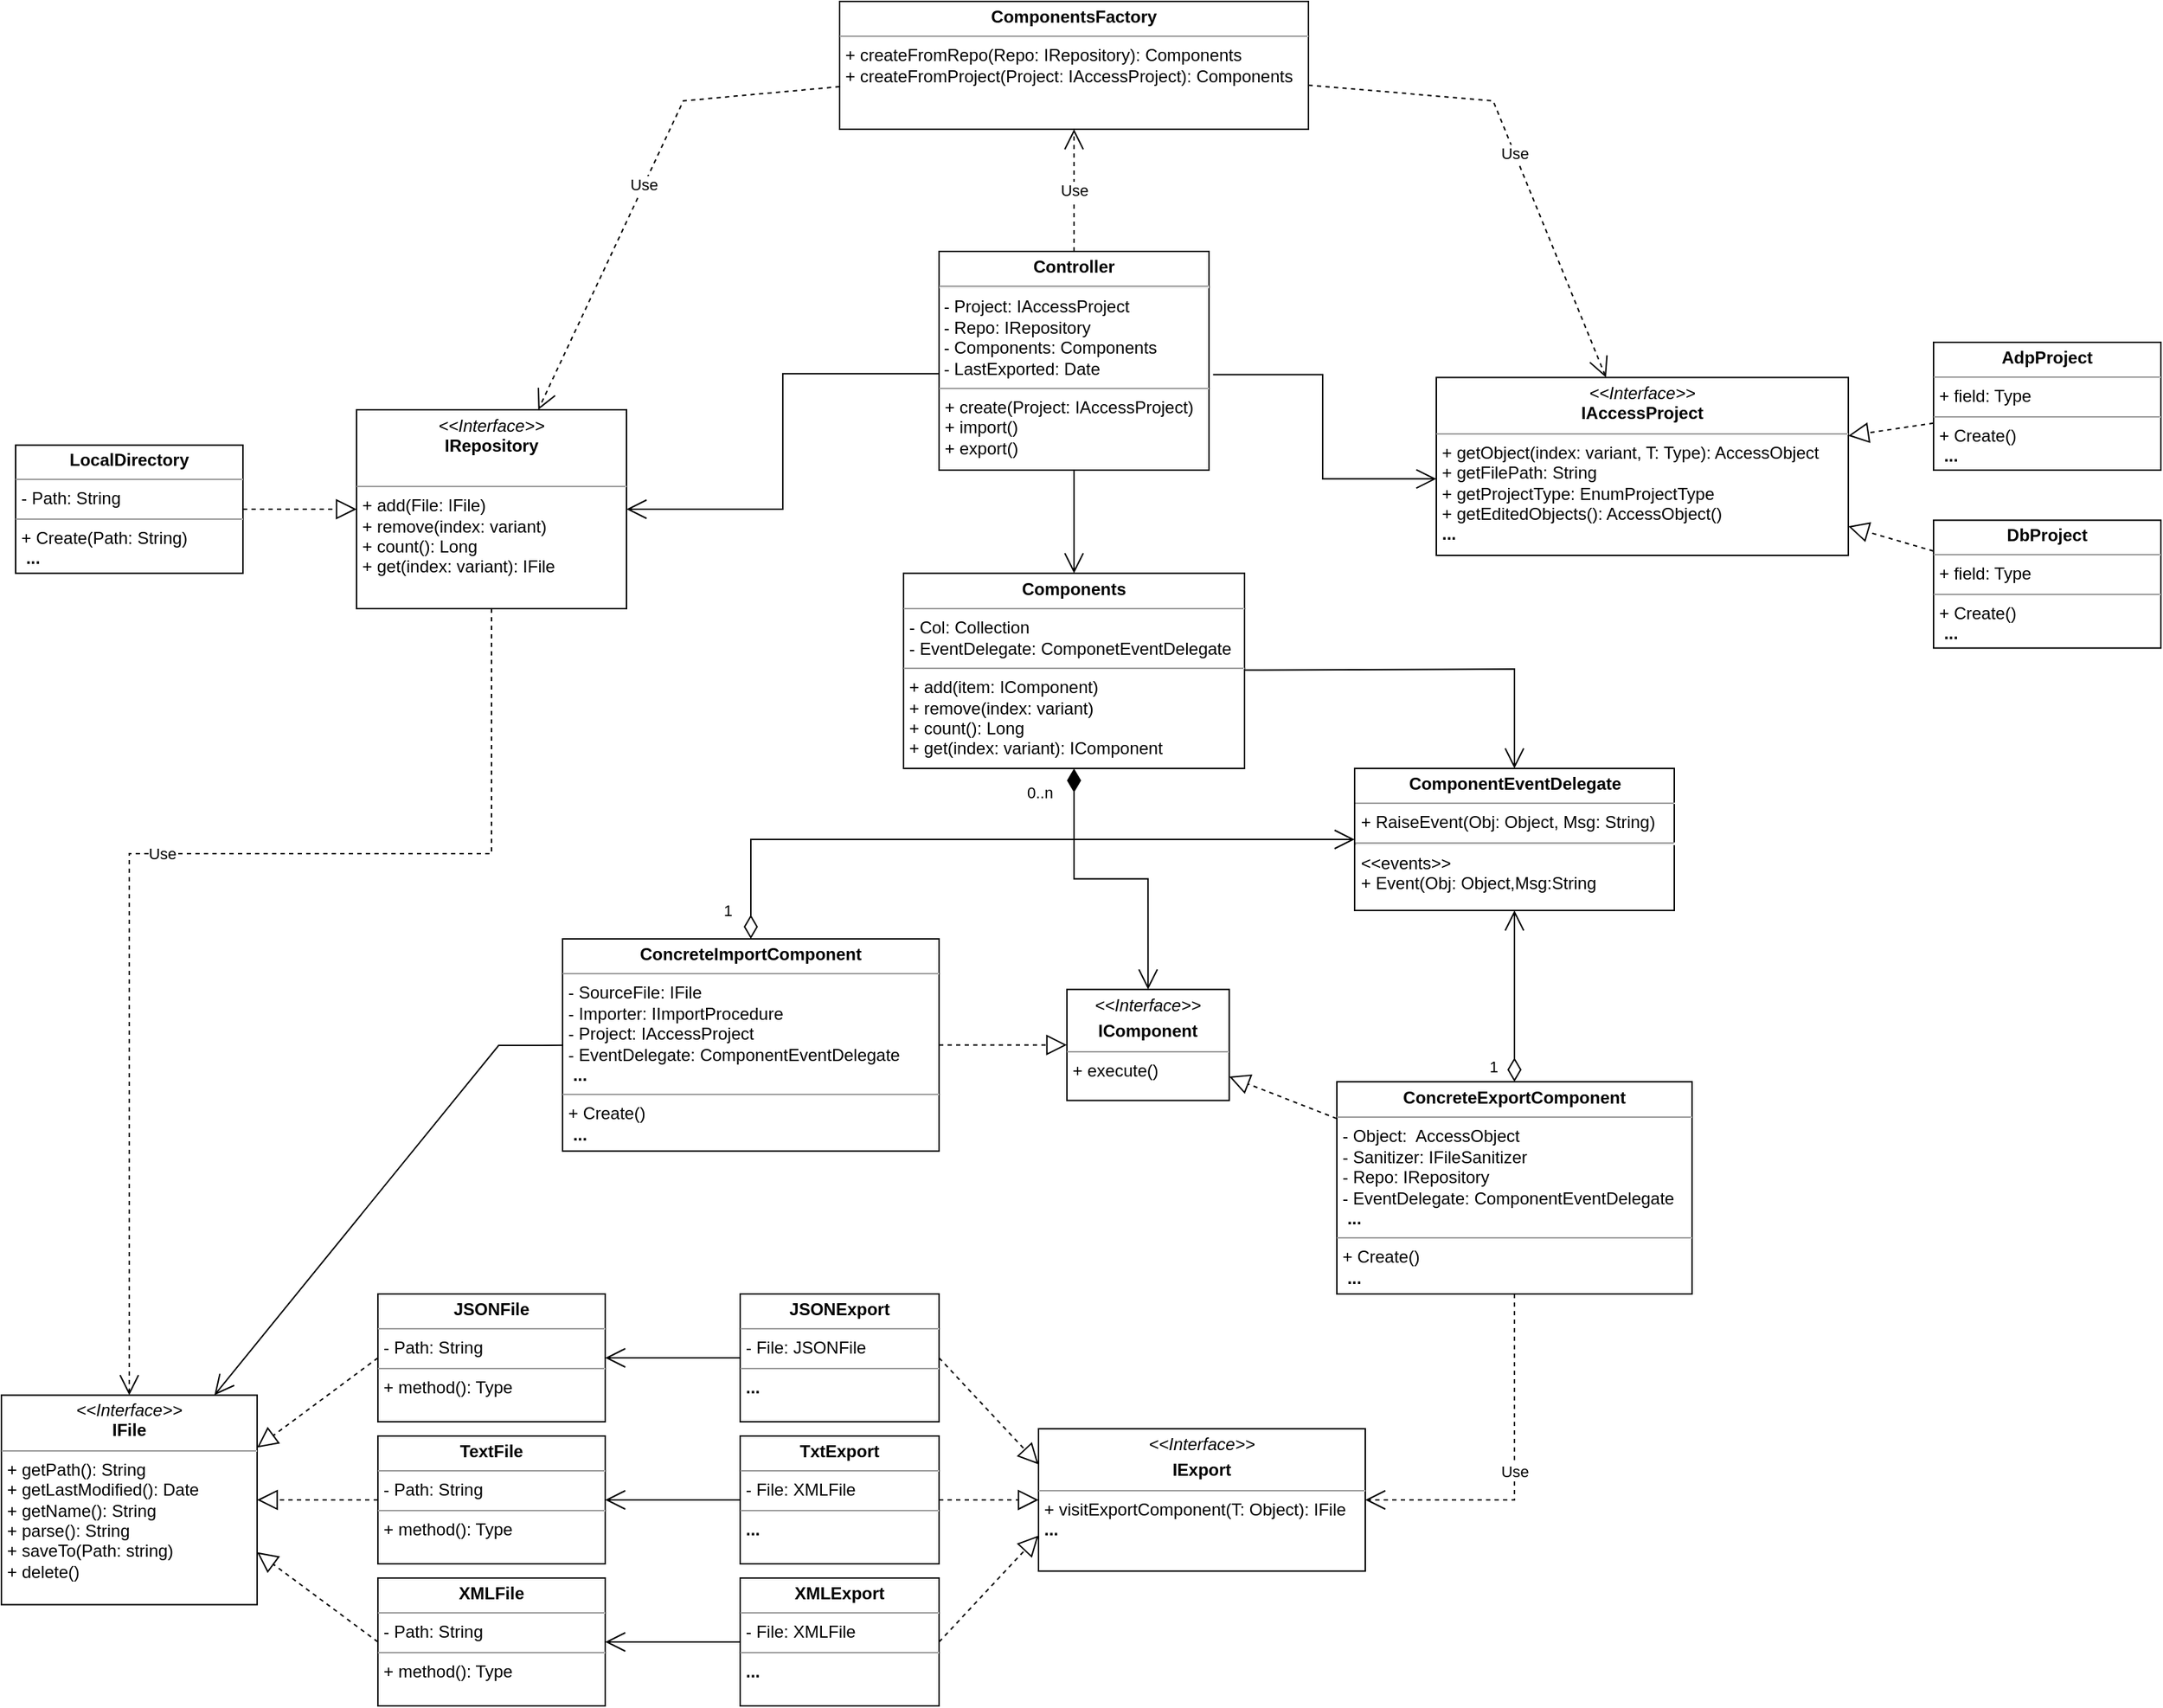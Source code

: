 <mxfile version="18.1.3" type="github">
  <diagram id="GSt9h3kdruzZYrg413bn" name="Page-1">
    <mxGraphModel dx="2912" dy="1122" grid="1" gridSize="10" guides="1" tooltips="1" connect="1" arrows="1" fold="1" page="1" pageScale="1" pageWidth="850" pageHeight="1100" math="0" shadow="0">
      <root>
        <mxCell id="0" />
        <mxCell id="1" parent="0" />
        <mxCell id="WnzBWXYESNA9fN1IJzue-1" value="&lt;p style=&quot;margin:0px;margin-top:4px;text-align:center;&quot;&gt;&lt;i&gt;&amp;lt;&amp;lt;Interface&amp;gt;&amp;gt;&lt;b&gt;&lt;br&gt;&lt;/b&gt;&lt;/i&gt;&lt;b&gt;IAccessProject&lt;/b&gt;&lt;/p&gt;&lt;hr size=&quot;1&quot;&gt;&lt;p style=&quot;margin:0px;margin-left:4px;&quot;&gt;+ getObject(index: variant, T: Type): AccessObject&lt;/p&gt;&lt;p style=&quot;margin:0px;margin-left:4px;&quot;&gt;+ getFilePath: String&lt;/p&gt;&lt;p style=&quot;margin:0px;margin-left:4px;&quot;&gt;+ getProjectType: EnumProjectType&lt;/p&gt;&lt;p style=&quot;margin:0px;margin-left:4px;&quot;&gt;+ getEditedObjects(): AccessObject()&lt;/p&gt;&lt;p style=&quot;margin:0px;margin-left:4px;&quot;&gt;&lt;b&gt;...&lt;/b&gt;&lt;/p&gt;" style="verticalAlign=top;align=left;overflow=fill;fontSize=12;fontFamily=Helvetica;html=1;" parent="1" vertex="1">
          <mxGeometry x="260" y="584.75" width="290" height="125.25" as="geometry" />
        </mxCell>
        <mxCell id="WnzBWXYESNA9fN1IJzue-2" value="&lt;p style=&quot;margin:0px;margin-top:4px;text-align:center;&quot;&gt;&lt;b&gt;Controller&lt;/b&gt;&lt;/p&gt;&lt;hr&gt;&amp;nbsp;- Project: IAccessProject&lt;br&gt;&amp;nbsp;- Repo: IRepository&lt;br&gt;&amp;nbsp;- Components: Components&lt;br&gt;&amp;nbsp;- LastExported: Date&lt;br&gt;&lt;hr size=&quot;1&quot;&gt;&lt;p style=&quot;margin:0px;margin-left:4px;&quot;&gt;+ create(Project: IAccessProject)&lt;/p&gt;&lt;p style=&quot;margin:0px;margin-left:4px;&quot;&gt;+ import()&lt;/p&gt;&lt;p style=&quot;margin:0px;margin-left:4px;&quot;&gt;+ export()&lt;/p&gt;&lt;p style=&quot;margin:0px;margin-left:4px;&quot;&gt;&amp;nbsp;&lt;b&gt;...&lt;/b&gt;&lt;/p&gt;" style="verticalAlign=top;align=left;overflow=fill;fontSize=12;fontFamily=Helvetica;html=1;" parent="1" vertex="1">
          <mxGeometry x="-90" y="496" width="190" height="154" as="geometry" />
        </mxCell>
        <mxCell id="WnzBWXYESNA9fN1IJzue-3" value="" style="endArrow=open;html=1;endSize=12;startArrow=none;startSize=14;startFill=0;edgeStyle=orthogonalEdgeStyle;align=left;verticalAlign=bottom;rounded=0;exitX=1.015;exitY=0.563;exitDx=0;exitDy=0;exitPerimeter=0;entryX=0;entryY=0.57;entryDx=0;entryDy=0;entryPerimeter=0;" parent="1" source="WnzBWXYESNA9fN1IJzue-2" target="WnzBWXYESNA9fN1IJzue-1" edge="1">
          <mxGeometry x="-0.591" y="23" relative="1" as="geometry">
            <mxPoint x="370" y="601" as="sourcePoint" />
            <mxPoint x="440" y="601" as="targetPoint" />
            <mxPoint as="offset" />
          </mxGeometry>
        </mxCell>
        <mxCell id="RyFp8Hne5gM-qIEVJRmz-10" value="" style="endArrow=block;dashed=1;endFill=0;endSize=12;html=1;rounded=0;" parent="1" source="-e69BzaJEu7stf-u7tZh-8" target="WnzBWXYESNA9fN1IJzue-1" edge="1">
          <mxGeometry width="160" relative="1" as="geometry">
            <mxPoint x="610" y="637.75" as="sourcePoint" />
            <mxPoint x="550" y="690" as="targetPoint" />
          </mxGeometry>
        </mxCell>
        <mxCell id="RyFp8Hne5gM-qIEVJRmz-11" value="" style="endArrow=block;dashed=1;endFill=0;endSize=12;html=1;rounded=0;" parent="1" source="-e69BzaJEu7stf-u7tZh-9" target="WnzBWXYESNA9fN1IJzue-1" edge="1">
          <mxGeometry width="160" relative="1" as="geometry">
            <mxPoint x="610" y="758" as="sourcePoint" />
            <mxPoint x="550" y="690" as="targetPoint" />
          </mxGeometry>
        </mxCell>
        <mxCell id="RyFp8Hne5gM-qIEVJRmz-46" value="&lt;p style=&quot;margin:0px;margin-top:4px;text-align:center;&quot;&gt;&lt;b&gt;ConcreteExportComponent&lt;/b&gt;&lt;/p&gt;&lt;hr size=&quot;1&quot;&gt;&lt;p style=&quot;margin:0px;margin-left:4px;&quot;&gt;- Object:&amp;nbsp; AccessObject&lt;/p&gt;&lt;p style=&quot;margin:0px;margin-left:4px;&quot;&gt;- Sanitizer: IFileSanitizer&lt;/p&gt;&lt;p style=&quot;margin:0px;margin-left:4px;&quot;&gt;- Repo: IRepository&lt;/p&gt;&lt;p style=&quot;margin:0px;margin-left:4px;&quot;&gt;- EventDelegate: ComponentEventDelegate&lt;/p&gt;&lt;p style=&quot;margin:0px;margin-left:4px;&quot;&gt;&lt;span style=&quot;background-color: initial;&quot;&gt;&amp;nbsp;&lt;/span&gt;&lt;b style=&quot;background-color: initial;&quot;&gt;...&lt;/b&gt;&lt;br&gt;&lt;/p&gt;&lt;hr size=&quot;1&quot;&gt;&lt;p style=&quot;margin:0px;margin-left:4px;&quot;&gt;+ Create()&lt;/p&gt;&lt;p style=&quot;margin:0px;margin-left:4px;&quot;&gt;&amp;nbsp;&lt;b&gt;...&lt;/b&gt;&lt;/p&gt;" style="verticalAlign=top;align=left;overflow=fill;fontSize=12;fontFamily=Helvetica;html=1;" parent="1" vertex="1">
          <mxGeometry x="190" y="1080.61" width="250" height="149.39" as="geometry" />
        </mxCell>
        <mxCell id="RyFp8Hne5gM-qIEVJRmz-47" value="&lt;p style=&quot;margin:0px;margin-top:4px;text-align:center;&quot;&gt;&lt;i&gt;&amp;lt;&amp;lt;Interface&amp;gt;&amp;gt;&lt;/i&gt;&lt;br&gt;&lt;/p&gt;&lt;p style=&quot;margin:0px;margin-top:4px;text-align:center;&quot;&gt;&lt;b&gt;IComponent&lt;/b&gt;&lt;/p&gt;&lt;hr size=&quot;1&quot;&gt;&lt;p style=&quot;margin: 0px 0px 0px 4px;&quot;&gt;+ execute()&lt;/p&gt;&lt;p style=&quot;margin:0px;margin-left:4px;&quot;&gt;&lt;br&gt;&lt;/p&gt;" style="verticalAlign=top;align=left;overflow=fill;fontSize=12;fontFamily=Helvetica;html=1;" parent="1" vertex="1">
          <mxGeometry y="1015.62" width="114.25" height="78.16" as="geometry" />
        </mxCell>
        <mxCell id="RyFp8Hne5gM-qIEVJRmz-50" value="" style="endArrow=block;dashed=1;endFill=0;endSize=12;html=1;rounded=0;" parent="1" source="RyFp8Hne5gM-qIEVJRmz-46" target="RyFp8Hne5gM-qIEVJRmz-47" edge="1">
          <mxGeometry width="160" relative="1" as="geometry">
            <mxPoint x="170" y="937.5" as="sourcePoint" />
            <mxPoint x="625" y="1022.5" as="targetPoint" />
          </mxGeometry>
        </mxCell>
        <mxCell id="RyFp8Hne5gM-qIEVJRmz-54" value="&lt;p style=&quot;margin:0px;margin-top:4px;text-align:center;&quot;&gt;&lt;i&gt;&amp;lt;&amp;lt;Interface&amp;gt;&amp;gt;&lt;/i&gt;&lt;br&gt;&lt;/p&gt;&lt;p style=&quot;margin:0px;margin-top:4px;text-align:center;&quot;&gt;&lt;b&gt;IExport&lt;/b&gt;&lt;/p&gt;&lt;hr size=&quot;1&quot;&gt;&lt;p style=&quot;margin:0px;margin-left:4px;&quot;&gt;+ visitExportComponent(T: Object): IFile&lt;br&gt;&lt;/p&gt;&lt;p style=&quot;margin:0px;margin-left:4px;&quot;&gt;&lt;b style=&quot;background-color: initial;&quot;&gt;...&lt;/b&gt;&lt;br&gt;&lt;/p&gt;" style="verticalAlign=top;align=left;overflow=fill;fontSize=12;fontFamily=Helvetica;html=1;" parent="1" vertex="1">
          <mxGeometry x="-20" y="1324.88" width="230" height="100.25" as="geometry" />
        </mxCell>
        <mxCell id="RyFp8Hne5gM-qIEVJRmz-55" value="&lt;p style=&quot;margin:0px;margin-top:4px;text-align:center;&quot;&gt;&lt;b&gt;XMLExport&lt;/b&gt;&lt;/p&gt;&lt;hr size=&quot;1&quot;&gt;&lt;p style=&quot;margin:0px;margin-left:4px;&quot;&gt;- File: XMLFile&lt;/p&gt;&lt;hr size=&quot;1&quot;&gt;&lt;p style=&quot;margin: 0px 0px 0px 4px;&quot;&gt;&lt;b&gt;...&lt;/b&gt;&lt;/p&gt;" style="verticalAlign=top;align=left;overflow=fill;fontSize=12;fontFamily=Helvetica;html=1;" parent="1" vertex="1">
          <mxGeometry x="-230" y="1430" width="140" height="90" as="geometry" />
        </mxCell>
        <mxCell id="RyFp8Hne5gM-qIEVJRmz-56" value="&lt;p style=&quot;margin:0px;margin-top:4px;text-align:center;&quot;&gt;&lt;b&gt;JSONExport&lt;/b&gt;&lt;/p&gt;&lt;hr size=&quot;1&quot;&gt;&lt;p style=&quot;margin:0px;margin-left:4px;&quot;&gt;- File: JSONFile&lt;/p&gt;&lt;hr size=&quot;1&quot;&gt;&lt;p style=&quot;margin:0px;margin-left:4px;&quot;&gt;&lt;b style=&quot;background-color: initial;&quot;&gt;...&lt;/b&gt;&lt;br&gt;&lt;/p&gt;" style="verticalAlign=top;align=left;overflow=fill;fontSize=12;fontFamily=Helvetica;html=1;" parent="1" vertex="1">
          <mxGeometry x="-230" y="1230" width="140" height="90" as="geometry" />
        </mxCell>
        <mxCell id="RyFp8Hne5gM-qIEVJRmz-58" value="" style="endArrow=block;dashed=1;endFill=0;endSize=12;html=1;rounded=0;entryX=0;entryY=0.25;entryDx=0;entryDy=0;exitX=1;exitY=0.5;exitDx=0;exitDy=0;" parent="1" source="RyFp8Hne5gM-qIEVJRmz-56" target="RyFp8Hne5gM-qIEVJRmz-54" edge="1">
          <mxGeometry width="160" relative="1" as="geometry">
            <mxPoint x="-70" y="1365.25" as="sourcePoint" />
            <mxPoint x="90" y="1365.25" as="targetPoint" />
          </mxGeometry>
        </mxCell>
        <mxCell id="RyFp8Hne5gM-qIEVJRmz-59" value="" style="endArrow=block;dashed=1;endFill=0;endSize=12;html=1;rounded=0;entryX=0;entryY=0.75;entryDx=0;entryDy=0;exitX=1;exitY=0.5;exitDx=0;exitDy=0;" parent="1" source="RyFp8Hne5gM-qIEVJRmz-55" target="RyFp8Hne5gM-qIEVJRmz-54" edge="1">
          <mxGeometry width="160" relative="1" as="geometry">
            <mxPoint x="55" y="1412.25" as="sourcePoint" />
            <mxPoint x="120" y="1342.25" as="targetPoint" />
          </mxGeometry>
        </mxCell>
        <mxCell id="RyFp8Hne5gM-qIEVJRmz-67" value="&lt;p style=&quot;margin:0px;margin-top:4px;text-align:center;&quot;&gt;&lt;i&gt;&amp;lt;&amp;lt;Interface&amp;gt;&amp;gt;&lt;/i&gt;&lt;br&gt;&lt;b&gt;IFile&lt;/b&gt;&lt;/p&gt;&lt;hr size=&quot;1&quot;&gt;&lt;p style=&quot;margin:0px;margin-left:4px;&quot;&gt;+ getPath(): String&lt;/p&gt;&lt;p style=&quot;margin:0px;margin-left:4px;&quot;&gt;+ getLastModified(): Date&lt;/p&gt;&lt;p style=&quot;margin:0px;margin-left:4px;&quot;&gt;+ getName(): String&lt;/p&gt;&lt;p style=&quot;margin:0px;margin-left:4px;&quot;&gt;&lt;span style=&quot;background-color: initial;&quot;&gt;+ parse(): String&lt;/span&gt;&lt;/p&gt;&lt;p style=&quot;margin:0px;margin-left:4px;&quot;&gt;+ saveTo(Path: string)&lt;/p&gt;&lt;p style=&quot;margin:0px;margin-left:4px;&quot;&gt;+ delete()&lt;/p&gt;" style="verticalAlign=top;align=left;overflow=fill;fontSize=12;fontFamily=Helvetica;html=1;" parent="1" vertex="1">
          <mxGeometry x="-750" y="1301.25" width="180" height="147.5" as="geometry" />
        </mxCell>
        <mxCell id="RyFp8Hne5gM-qIEVJRmz-68" value="&lt;p style=&quot;margin:0px;margin-top:4px;text-align:center;&quot;&gt;&lt;b&gt;JSONFile&lt;/b&gt;&lt;/p&gt;&lt;hr size=&quot;1&quot;&gt;&lt;p style=&quot;margin:0px;margin-left:4px;&quot;&gt;- Path: String&lt;/p&gt;&lt;hr size=&quot;1&quot;&gt;&lt;p style=&quot;margin:0px;margin-left:4px;&quot;&gt;+ method(): Type&lt;/p&gt;" style="verticalAlign=top;align=left;overflow=fill;fontSize=12;fontFamily=Helvetica;html=1;" parent="1" vertex="1">
          <mxGeometry x="-485" y="1230" width="160" height="90" as="geometry" />
        </mxCell>
        <mxCell id="RyFp8Hne5gM-qIEVJRmz-69" value="&lt;p style=&quot;margin:0px;margin-top:4px;text-align:center;&quot;&gt;&lt;b&gt;XMLFile&lt;/b&gt;&lt;/p&gt;&lt;hr size=&quot;1&quot;&gt;&lt;p style=&quot;margin:0px;margin-left:4px;&quot;&gt;- Path: String&lt;/p&gt;&lt;hr size=&quot;1&quot;&gt;&lt;p style=&quot;margin:0px;margin-left:4px;&quot;&gt;+ method(): Type&lt;/p&gt;" style="verticalAlign=top;align=left;overflow=fill;fontSize=12;fontFamily=Helvetica;html=1;" parent="1" vertex="1">
          <mxGeometry x="-485" y="1430" width="160" height="90" as="geometry" />
        </mxCell>
        <mxCell id="RyFp8Hne5gM-qIEVJRmz-70" value="&lt;p style=&quot;margin:0px;margin-top:4px;text-align:center;&quot;&gt;&lt;b&gt;TextFile&lt;/b&gt;&lt;/p&gt;&lt;hr size=&quot;1&quot;&gt;&lt;p style=&quot;margin:0px;margin-left:4px;&quot;&gt;- Path: String&lt;/p&gt;&lt;hr size=&quot;1&quot;&gt;&lt;p style=&quot;margin:0px;margin-left:4px;&quot;&gt;+ method(): Type&lt;/p&gt;" style="verticalAlign=top;align=left;overflow=fill;fontSize=12;fontFamily=Helvetica;html=1;" parent="1" vertex="1">
          <mxGeometry x="-485" y="1330" width="160" height="90" as="geometry" />
        </mxCell>
        <mxCell id="RyFp8Hne5gM-qIEVJRmz-71" value="" style="endArrow=block;dashed=1;endFill=0;endSize=12;html=1;rounded=0;entryX=1;entryY=0.5;entryDx=0;entryDy=0;exitX=0;exitY=0.5;exitDx=0;exitDy=0;" parent="1" source="RyFp8Hne5gM-qIEVJRmz-70" target="RyFp8Hne5gM-qIEVJRmz-67" edge="1">
          <mxGeometry width="160" relative="1" as="geometry">
            <mxPoint x="-860" y="1331.25" as="sourcePoint" />
            <mxPoint x="-700" y="1331.25" as="targetPoint" />
          </mxGeometry>
        </mxCell>
        <mxCell id="RyFp8Hne5gM-qIEVJRmz-72" value="" style="endArrow=block;dashed=1;endFill=0;endSize=12;html=1;rounded=0;exitX=0;exitY=0.5;exitDx=0;exitDy=0;entryX=1;entryY=0.25;entryDx=0;entryDy=0;" parent="1" source="RyFp8Hne5gM-qIEVJRmz-68" target="RyFp8Hne5gM-qIEVJRmz-67" edge="1">
          <mxGeometry width="160" relative="1" as="geometry">
            <mxPoint x="-860" y="1331.25" as="sourcePoint" />
            <mxPoint x="-680" y="1246.25" as="targetPoint" />
          </mxGeometry>
        </mxCell>
        <mxCell id="RyFp8Hne5gM-qIEVJRmz-73" value="" style="endArrow=block;dashed=1;endFill=0;endSize=12;html=1;rounded=0;entryX=1;entryY=0.75;entryDx=0;entryDy=0;exitX=0;exitY=0.5;exitDx=0;exitDy=0;" parent="1" source="RyFp8Hne5gM-qIEVJRmz-69" target="RyFp8Hne5gM-qIEVJRmz-67" edge="1">
          <mxGeometry width="160" relative="1" as="geometry">
            <mxPoint x="-750" y="1256.25" as="sourcePoint" />
            <mxPoint x="-670" y="1256.25" as="targetPoint" />
          </mxGeometry>
        </mxCell>
        <mxCell id="-e69BzaJEu7stf-u7tZh-7" value="0..n" style="endArrow=open;html=1;endSize=12;startArrow=diamondThin;startSize=14;startFill=1;edgeStyle=orthogonalEdgeStyle;align=left;verticalAlign=bottom;rounded=0;entryX=0.5;entryY=0;entryDx=0;entryDy=0;" parent="1" source="rO3ZN0b0dXbY5rwRBVq8-16" target="RyFp8Hne5gM-qIEVJRmz-47" edge="1">
          <mxGeometry x="-0.75" y="-35" relative="1" as="geometry">
            <mxPoint x="250" y="912.5" as="sourcePoint" />
            <mxPoint x="410" y="912.5" as="targetPoint" />
            <mxPoint as="offset" />
          </mxGeometry>
        </mxCell>
        <mxCell id="-e69BzaJEu7stf-u7tZh-8" value="&lt;p style=&quot;margin:0px;margin-top:4px;text-align:center;&quot;&gt;&lt;b&gt;AdpProject&lt;/b&gt;&lt;/p&gt;&lt;hr size=&quot;1&quot;&gt;&lt;p style=&quot;margin:0px;margin-left:4px;&quot;&gt;+ field: Type&lt;/p&gt;&lt;hr size=&quot;1&quot;&gt;&lt;p style=&quot;margin: 0px 0px 0px 4px;&quot;&gt;+ Create()&lt;/p&gt;&lt;p style=&quot;margin: 0px 0px 0px 4px;&quot;&gt;&amp;nbsp;&lt;b&gt;...&lt;/b&gt;&lt;/p&gt;" style="verticalAlign=top;align=left;overflow=fill;fontSize=12;fontFamily=Helvetica;html=1;" parent="1" vertex="1">
          <mxGeometry x="610" y="560" width="160" height="90" as="geometry" />
        </mxCell>
        <mxCell id="-e69BzaJEu7stf-u7tZh-9" value="&lt;p style=&quot;margin:0px;margin-top:4px;text-align:center;&quot;&gt;&lt;b&gt;DbProject&lt;/b&gt;&lt;/p&gt;&lt;hr size=&quot;1&quot;&gt;&lt;p style=&quot;margin:0px;margin-left:4px;&quot;&gt;+ field: Type&lt;/p&gt;&lt;hr size=&quot;1&quot;&gt;&lt;p style=&quot;margin:0px;margin-left:4px;&quot;&gt;+ Create()&lt;/p&gt;&lt;p style=&quot;margin:0px;margin-left:4px;&quot;&gt;&amp;nbsp;&lt;b&gt;...&lt;/b&gt;&lt;/p&gt;" style="verticalAlign=top;align=left;overflow=fill;fontSize=12;fontFamily=Helvetica;html=1;" parent="1" vertex="1">
          <mxGeometry x="610" y="685.25" width="160" height="90" as="geometry" />
        </mxCell>
        <mxCell id="-e69BzaJEu7stf-u7tZh-16" value="&lt;p style=&quot;margin:0px;margin-top:4px;text-align:center;&quot;&gt;&lt;i&gt;&amp;lt;&amp;lt;Interface&amp;gt;&amp;gt;&lt;/i&gt;&lt;br&gt;&lt;b&gt;IRepository&lt;/b&gt;&lt;/p&gt;&lt;br&gt;&lt;hr size=&quot;1&quot;&gt;&lt;p style=&quot;margin:0px;margin-left:4px;&quot;&gt;+ add(File: IFile)&lt;br&gt;+ remove(index: variant)&lt;/p&gt;&lt;p style=&quot;margin:0px;margin-left:4px;&quot;&gt;+ count(): Long&lt;/p&gt;&lt;p style=&quot;margin:0px;margin-left:4px;&quot;&gt;+ get(index: variant): IFile&lt;/p&gt;" style="verticalAlign=top;align=left;overflow=fill;fontSize=12;fontFamily=Helvetica;html=1;" parent="1" vertex="1">
          <mxGeometry x="-500" y="607.5" width="190" height="140" as="geometry" />
        </mxCell>
        <mxCell id="-e69BzaJEu7stf-u7tZh-18" value="&lt;p style=&quot;margin:0px;margin-top:4px;text-align:center;&quot;&gt;&lt;b&gt;LocalDirectory&lt;/b&gt;&lt;/p&gt;&lt;hr size=&quot;1&quot;&gt;&lt;p style=&quot;margin:0px;margin-left:4px;&quot;&gt;- Path: String&lt;/p&gt;&lt;hr size=&quot;1&quot;&gt;&lt;p style=&quot;margin:0px;margin-left:4px;&quot;&gt;+ Create(Path: String)&lt;/p&gt;&lt;p style=&quot;margin:0px;margin-left:4px;&quot;&gt;&amp;nbsp;&lt;b&gt;...&lt;/b&gt;&lt;/p&gt;" style="verticalAlign=top;align=left;overflow=fill;fontSize=12;fontFamily=Helvetica;html=1;" parent="1" vertex="1">
          <mxGeometry x="-740" y="632.38" width="160" height="90.25" as="geometry" />
        </mxCell>
        <mxCell id="-e69BzaJEu7stf-u7tZh-19" value="" style="endArrow=block;dashed=1;endFill=0;endSize=12;html=1;rounded=0;entryX=0;entryY=0.5;entryDx=0;entryDy=0;exitX=1;exitY=0.5;exitDx=0;exitDy=0;" parent="1" source="-e69BzaJEu7stf-u7tZh-18" target="-e69BzaJEu7stf-u7tZh-16" edge="1">
          <mxGeometry width="160" relative="1" as="geometry">
            <mxPoint x="-760" y="582.75" as="sourcePoint" />
            <mxPoint x="-600" y="582.75" as="targetPoint" />
          </mxGeometry>
        </mxCell>
        <mxCell id="-e69BzaJEu7stf-u7tZh-20" value="Use" style="endArrow=open;endSize=12;dashed=1;html=1;rounded=0;exitX=0.5;exitY=1;exitDx=0;exitDy=0;entryX=0.5;entryY=0;entryDx=0;entryDy=0;" parent="1" source="-e69BzaJEu7stf-u7tZh-16" target="RyFp8Hne5gM-qIEVJRmz-67" edge="1">
          <mxGeometry width="160" relative="1" as="geometry">
            <mxPoint x="-350" y="1010" as="sourcePoint" />
            <mxPoint x="-190" y="1010" as="targetPoint" />
            <Array as="points">
              <mxPoint x="-405" y="920" />
              <mxPoint x="-590" y="920" />
              <mxPoint x="-660" y="920" />
            </Array>
          </mxGeometry>
        </mxCell>
        <mxCell id="-e69BzaJEu7stf-u7tZh-21" value="" style="endArrow=open;html=1;endSize=12;startArrow=none;startSize=14;startFill=0;edgeStyle=orthogonalEdgeStyle;align=left;verticalAlign=bottom;rounded=0;exitX=0;exitY=0.559;exitDx=0;exitDy=0;exitPerimeter=0;entryX=1;entryY=0.5;entryDx=0;entryDy=0;" parent="1" source="WnzBWXYESNA9fN1IJzue-2" target="-e69BzaJEu7stf-u7tZh-16" edge="1">
          <mxGeometry x="-0.683" y="-32" relative="1" as="geometry">
            <mxPoint x="-280" y="740" as="sourcePoint" />
            <mxPoint x="-120" y="740" as="targetPoint" />
            <mxPoint as="offset" />
          </mxGeometry>
        </mxCell>
        <mxCell id="rO3ZN0b0dXbY5rwRBVq8-4" value="&lt;p style=&quot;margin:0px;margin-top:4px;text-align:center;&quot;&gt;&lt;b&gt;TxtExport&lt;/b&gt;&lt;/p&gt;&lt;hr size=&quot;1&quot;&gt;&lt;p style=&quot;margin:0px;margin-left:4px;&quot;&gt;- File: XMLFile&lt;/p&gt;&lt;hr size=&quot;1&quot;&gt;&lt;p style=&quot;margin: 0px 0px 0px 4px;&quot;&gt;&lt;b style=&quot;background-color: initial;&quot;&gt;...&lt;/b&gt;&lt;br&gt;&lt;/p&gt;" style="verticalAlign=top;align=left;overflow=fill;fontSize=12;fontFamily=Helvetica;html=1;" parent="1" vertex="1">
          <mxGeometry x="-230" y="1330" width="140" height="90" as="geometry" />
        </mxCell>
        <mxCell id="rO3ZN0b0dXbY5rwRBVq8-5" value="" style="endArrow=block;dashed=1;endFill=0;endSize=12;html=1;rounded=0;entryX=0;entryY=0.5;entryDx=0;entryDy=0;exitX=1;exitY=0.5;exitDx=0;exitDy=0;" parent="1" source="rO3ZN0b0dXbY5rwRBVq8-4" target="RyFp8Hne5gM-qIEVJRmz-54" edge="1">
          <mxGeometry width="160" relative="1" as="geometry">
            <mxPoint x="-80" y="1285" as="sourcePoint" />
            <mxPoint x="-10" y="1333.25" as="targetPoint" />
          </mxGeometry>
        </mxCell>
        <mxCell id="rO3ZN0b0dXbY5rwRBVq8-6" value="" style="endArrow=open;html=1;endSize=12;startArrow=none;startSize=14;startFill=0;edgeStyle=orthogonalEdgeStyle;align=left;verticalAlign=bottom;rounded=0;exitX=0;exitY=0.5;exitDx=0;exitDy=0;entryX=1;entryY=0.5;entryDx=0;entryDy=0;" parent="1" source="RyFp8Hne5gM-qIEVJRmz-56" target="RyFp8Hne5gM-qIEVJRmz-68" edge="1">
          <mxGeometry x="-0.158" y="35" relative="1" as="geometry">
            <mxPoint x="-230" y="1391.25" as="sourcePoint" />
            <mxPoint x="-70" y="1391.25" as="targetPoint" />
            <mxPoint as="offset" />
          </mxGeometry>
        </mxCell>
        <mxCell id="rO3ZN0b0dXbY5rwRBVq8-8" value="" style="endArrow=open;html=1;endSize=12;startArrow=none;startSize=14;startFill=0;edgeStyle=orthogonalEdgeStyle;align=left;verticalAlign=bottom;rounded=0;exitX=0;exitY=0.5;exitDx=0;exitDy=0;entryX=1;entryY=0.5;entryDx=0;entryDy=0;" parent="1" source="rO3ZN0b0dXbY5rwRBVq8-4" target="RyFp8Hne5gM-qIEVJRmz-70" edge="1">
          <mxGeometry x="-0.158" y="25" relative="1" as="geometry">
            <mxPoint x="-220" y="1285" as="sourcePoint" />
            <mxPoint x="-315" y="1285" as="targetPoint" />
            <mxPoint as="offset" />
          </mxGeometry>
        </mxCell>
        <mxCell id="rO3ZN0b0dXbY5rwRBVq8-9" value="" style="endArrow=open;html=1;endSize=12;startArrow=none;startSize=14;startFill=0;edgeStyle=orthogonalEdgeStyle;align=left;verticalAlign=bottom;rounded=0;exitX=0;exitY=0.5;exitDx=0;exitDy=0;entryX=1;entryY=0.5;entryDx=0;entryDy=0;" parent="1" source="RyFp8Hne5gM-qIEVJRmz-55" target="RyFp8Hne5gM-qIEVJRmz-69" edge="1">
          <mxGeometry x="-0.368" y="25" relative="1" as="geometry">
            <mxPoint x="-210" y="1295" as="sourcePoint" />
            <mxPoint x="-305" y="1295" as="targetPoint" />
            <mxPoint as="offset" />
          </mxGeometry>
        </mxCell>
        <mxCell id="rO3ZN0b0dXbY5rwRBVq8-16" value="&lt;p style=&quot;margin:0px;margin-top:4px;text-align:center;&quot;&gt;&lt;b&gt;Components&lt;/b&gt;&lt;/p&gt;&lt;hr size=&quot;1&quot;&gt;&lt;p style=&quot;margin:0px;margin-left:4px;&quot;&gt;- Col: Collection&lt;/p&gt;&lt;p style=&quot;margin:0px;margin-left:4px;&quot;&gt;- EventDelegate: ComponetEventDelegate&lt;/p&gt;&lt;hr size=&quot;1&quot;&gt;&lt;p style=&quot;margin:0px;margin-left:4px;&quot;&gt;+ add(item: IComponent)&lt;/p&gt;&lt;p style=&quot;margin:0px;margin-left:4px;&quot;&gt;+ remove(index: variant)&lt;/p&gt;&lt;p style=&quot;margin:0px;margin-left:4px;&quot;&gt;+ count(): Long&lt;/p&gt;&lt;p style=&quot;margin:0px;margin-left:4px;&quot;&gt;+ get(index: variant): IComponent&lt;/p&gt;" style="verticalAlign=top;align=left;overflow=fill;fontSize=12;fontFamily=Helvetica;html=1;" parent="1" vertex="1">
          <mxGeometry x="-115" y="722.63" width="240" height="137.37" as="geometry" />
        </mxCell>
        <mxCell id="rO3ZN0b0dXbY5rwRBVq8-31" value="&lt;p style=&quot;margin:0px;margin-top:4px;text-align:center;&quot;&gt;&lt;b&gt;ComponentsFactory&lt;/b&gt;&lt;/p&gt;&lt;hr size=&quot;1&quot;&gt;&lt;p style=&quot;margin:0px;margin-left:4px;&quot;&gt;+ createFromRepo(Repo: IRepository): Components&lt;/p&gt;&lt;p style=&quot;margin:0px;margin-left:4px;&quot;&gt;+ createFromProject(Project: IAccessProject): Components&lt;/p&gt;" style="verticalAlign=top;align=left;overflow=fill;fontSize=12;fontFamily=Helvetica;html=1;" parent="1" vertex="1">
          <mxGeometry x="-160" y="320" width="330" height="90" as="geometry" />
        </mxCell>
        <mxCell id="rO3ZN0b0dXbY5rwRBVq8-32" value="Use" style="endArrow=open;endSize=12;dashed=1;html=1;rounded=0;" parent="1" source="rO3ZN0b0dXbY5rwRBVq8-31" target="-e69BzaJEu7stf-u7tZh-16" edge="1">
          <mxGeometry width="160" relative="1" as="geometry">
            <mxPoint x="-220" y="722.63" as="sourcePoint" />
            <mxPoint x="-60" y="722.63" as="targetPoint" />
            <Array as="points">
              <mxPoint x="-270" y="390" />
            </Array>
          </mxGeometry>
        </mxCell>
        <mxCell id="rO3ZN0b0dXbY5rwRBVq8-34" value="Use" style="endArrow=open;endSize=12;dashed=1;html=1;rounded=0;" parent="1" source="rO3ZN0b0dXbY5rwRBVq8-31" target="WnzBWXYESNA9fN1IJzue-1" edge="1">
          <mxGeometry width="160" relative="1" as="geometry">
            <mxPoint x="-140" y="393.684" as="sourcePoint" />
            <mxPoint x="-362.13" y="617.5" as="targetPoint" />
            <Array as="points">
              <mxPoint x="300" y="390" />
            </Array>
          </mxGeometry>
        </mxCell>
        <mxCell id="q46voaHQOlhZFrgEQ4AM-1" value="&lt;p style=&quot;margin:0px;margin-top:4px;text-align:center;&quot;&gt;&lt;b&gt;ConcreteImportComponent&lt;/b&gt;&lt;/p&gt;&lt;hr size=&quot;1&quot;&gt;&lt;p style=&quot;margin:0px;margin-left:4px;&quot;&gt;- SourceFile: IFile&lt;/p&gt;&lt;p style=&quot;margin:0px;margin-left:4px;&quot;&gt;- Importer: IImportProcedure&lt;/p&gt;&lt;p style=&quot;margin:0px;margin-left:4px;&quot;&gt;- Project: IAccessProject&lt;/p&gt;&lt;p style=&quot;margin:0px;margin-left:4px;&quot;&gt;- EventDelegate: ComponentEventDelegate&lt;/p&gt;&lt;p style=&quot;margin:0px;margin-left:4px;&quot;&gt;&lt;span style=&quot;background-color: initial;&quot;&gt;&amp;nbsp;&lt;/span&gt;&lt;b style=&quot;background-color: initial;&quot;&gt;...&lt;/b&gt;&lt;br&gt;&lt;/p&gt;&lt;hr size=&quot;1&quot;&gt;&lt;p style=&quot;margin:0px;margin-left:4px;&quot;&gt;+ Create()&lt;/p&gt;&lt;p style=&quot;margin:0px;margin-left:4px;&quot;&gt;&amp;nbsp;&lt;b&gt;...&lt;/b&gt;&lt;/p&gt;" style="verticalAlign=top;align=left;overflow=fill;fontSize=12;fontFamily=Helvetica;html=1;" vertex="1" parent="1">
          <mxGeometry x="-355" y="980" width="265" height="149.39" as="geometry" />
        </mxCell>
        <mxCell id="q46voaHQOlhZFrgEQ4AM-2" value="" style="endArrow=block;dashed=1;endFill=0;endSize=12;html=1;rounded=0;" edge="1" parent="1" source="q46voaHQOlhZFrgEQ4AM-1" target="RyFp8Hne5gM-qIEVJRmz-47">
          <mxGeometry width="160" relative="1" as="geometry">
            <mxPoint x="275" y="1037.152" as="sourcePoint" />
            <mxPoint x="183.25" y="1037.153" as="targetPoint" />
          </mxGeometry>
        </mxCell>
        <mxCell id="q46voaHQOlhZFrgEQ4AM-3" value="Use" style="endArrow=open;endSize=12;dashed=1;html=1;rounded=0;" edge="1" parent="1" source="RyFp8Hne5gM-qIEVJRmz-46" target="RyFp8Hne5gM-qIEVJRmz-54">
          <mxGeometry width="160" relative="1" as="geometry">
            <mxPoint x="280" y="1220" as="sourcePoint" />
            <mxPoint x="440" y="1220" as="targetPoint" />
            <Array as="points">
              <mxPoint x="315" y="1375" />
            </Array>
          </mxGeometry>
        </mxCell>
        <mxCell id="q46voaHQOlhZFrgEQ4AM-4" value="" style="endArrow=open;endFill=1;endSize=12;html=1;rounded=0;" edge="1" parent="1" source="q46voaHQOlhZFrgEQ4AM-1" target="RyFp8Hne5gM-qIEVJRmz-67">
          <mxGeometry width="160" relative="1" as="geometry">
            <mxPoint x="-80" y="1070" as="sourcePoint" />
            <mxPoint x="80" y="1070" as="targetPoint" />
            <Array as="points">
              <mxPoint x="-400" y="1055" />
            </Array>
          </mxGeometry>
        </mxCell>
        <mxCell id="q46voaHQOlhZFrgEQ4AM-5" value="" style="endArrow=open;endSize=12;html=1;rounded=0;" edge="1" parent="1" source="WnzBWXYESNA9fN1IJzue-2" target="rO3ZN0b0dXbY5rwRBVq8-16">
          <mxGeometry x="0.034" y="-108" width="160" relative="1" as="geometry">
            <mxPoint x="-80" y="870" as="sourcePoint" />
            <mxPoint x="80" y="870" as="targetPoint" />
            <mxPoint as="offset" />
          </mxGeometry>
        </mxCell>
        <mxCell id="q46voaHQOlhZFrgEQ4AM-8" value="&lt;p style=&quot;margin:0px;margin-top:4px;text-align:center;&quot;&gt;&lt;b&gt;ComponentEventDelegate&lt;/b&gt;&lt;/p&gt;&lt;hr size=&quot;1&quot;&gt;&lt;p style=&quot;margin:0px;margin-left:4px;&quot;&gt;+ RaiseEvent(Obj: Object, Msg: String)&lt;/p&gt;&lt;hr&gt;&lt;p style=&quot;margin:0px;margin-left:4px;&quot;&gt;&amp;lt;&amp;lt;events&amp;gt;&amp;gt;&lt;/p&gt;&lt;p style=&quot;margin:0px;margin-left:4px;&quot;&gt;+ Event(Obj: Object,Msg:String&lt;/p&gt;&lt;p style=&quot;margin:0px;margin-left:4px;&quot;&gt;&lt;br&gt;&lt;/p&gt;" style="verticalAlign=top;align=left;overflow=fill;fontSize=12;fontFamily=Helvetica;html=1;" vertex="1" parent="1">
          <mxGeometry x="202.5" y="860" width="225" height="100" as="geometry" />
        </mxCell>
        <mxCell id="q46voaHQOlhZFrgEQ4AM-9" value="" style="endArrow=open;html=1;endSize=12;startArrow=diamondThin;startSize=14;startFill=0;edgeStyle=orthogonalEdgeStyle;align=left;verticalAlign=bottom;rounded=0;" edge="1" parent="1" source="RyFp8Hne5gM-qIEVJRmz-46" target="q46voaHQOlhZFrgEQ4AM-8">
          <mxGeometry x="-0.856" y="-45" relative="1" as="geometry">
            <mxPoint x="-80" y="970" as="sourcePoint" />
            <mxPoint x="80" y="970" as="targetPoint" />
            <mxPoint as="offset" />
          </mxGeometry>
        </mxCell>
        <mxCell id="q46voaHQOlhZFrgEQ4AM-15" value="1" style="edgeLabel;html=1;align=center;verticalAlign=middle;resizable=0;points=[];" vertex="1" connectable="0" parent="q46voaHQOlhZFrgEQ4AM-9">
          <mxGeometry x="-0.21" y="2" relative="1" as="geometry">
            <mxPoint x="-13" y="37" as="offset" />
          </mxGeometry>
        </mxCell>
        <mxCell id="q46voaHQOlhZFrgEQ4AM-10" value="" style="endArrow=open;html=1;endSize=12;startArrow=diamondThin;startSize=14;startFill=0;edgeStyle=orthogonalEdgeStyle;align=left;verticalAlign=bottom;rounded=0;entryX=0;entryY=0.5;entryDx=0;entryDy=0;exitX=0.5;exitY=0;exitDx=0;exitDy=0;" edge="1" parent="1" source="q46voaHQOlhZFrgEQ4AM-1" target="q46voaHQOlhZFrgEQ4AM-8">
          <mxGeometry x="-0.856" y="-45" relative="1" as="geometry">
            <mxPoint x="325" y="966.22" as="sourcePoint" />
            <mxPoint x="325" y="910" as="targetPoint" />
            <mxPoint as="offset" />
          </mxGeometry>
        </mxCell>
        <mxCell id="q46voaHQOlhZFrgEQ4AM-14" value="1" style="edgeLabel;html=1;align=center;verticalAlign=middle;resizable=0;points=[];" vertex="1" connectable="0" parent="q46voaHQOlhZFrgEQ4AM-10">
          <mxGeometry x="-0.798" y="-1" relative="1" as="geometry">
            <mxPoint x="-18" y="30" as="offset" />
          </mxGeometry>
        </mxCell>
        <mxCell id="q46voaHQOlhZFrgEQ4AM-11" value="" style="endArrow=open;endFill=1;endSize=12;html=1;rounded=0;" edge="1" parent="1" source="rO3ZN0b0dXbY5rwRBVq8-16" target="q46voaHQOlhZFrgEQ4AM-8">
          <mxGeometry width="160" relative="1" as="geometry">
            <mxPoint x="202.5" y="800" as="sourcePoint" />
            <mxPoint x="362.5" y="800" as="targetPoint" />
            <Array as="points">
              <mxPoint x="315" y="790" />
            </Array>
          </mxGeometry>
        </mxCell>
        <mxCell id="q46voaHQOlhZFrgEQ4AM-16" value="Use" style="endArrow=open;endSize=12;dashed=1;html=1;rounded=0;" edge="1" parent="1" source="WnzBWXYESNA9fN1IJzue-2" target="rO3ZN0b0dXbY5rwRBVq8-31">
          <mxGeometry width="160" relative="1" as="geometry">
            <mxPoint x="-80" y="870" as="sourcePoint" />
            <mxPoint x="80" y="870" as="targetPoint" />
          </mxGeometry>
        </mxCell>
      </root>
    </mxGraphModel>
  </diagram>
</mxfile>
